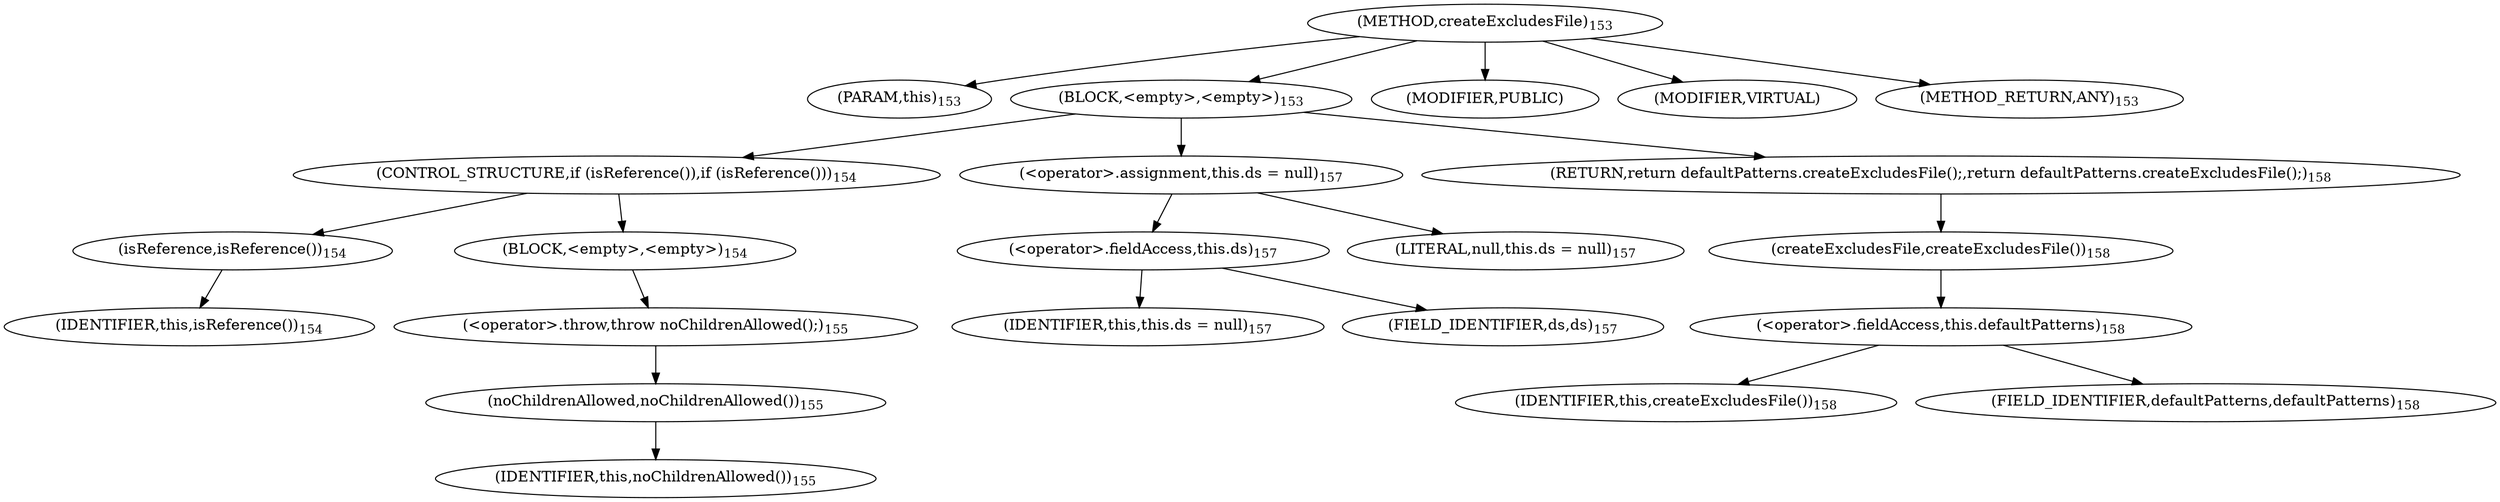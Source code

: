 digraph "createExcludesFile" {  
"436" [label = <(METHOD,createExcludesFile)<SUB>153</SUB>> ]
"34" [label = <(PARAM,this)<SUB>153</SUB>> ]
"437" [label = <(BLOCK,&lt;empty&gt;,&lt;empty&gt;)<SUB>153</SUB>> ]
"438" [label = <(CONTROL_STRUCTURE,if (isReference()),if (isReference()))<SUB>154</SUB>> ]
"439" [label = <(isReference,isReference())<SUB>154</SUB>> ]
"33" [label = <(IDENTIFIER,this,isReference())<SUB>154</SUB>> ]
"440" [label = <(BLOCK,&lt;empty&gt;,&lt;empty&gt;)<SUB>154</SUB>> ]
"441" [label = <(&lt;operator&gt;.throw,throw noChildrenAllowed();)<SUB>155</SUB>> ]
"442" [label = <(noChildrenAllowed,noChildrenAllowed())<SUB>155</SUB>> ]
"35" [label = <(IDENTIFIER,this,noChildrenAllowed())<SUB>155</SUB>> ]
"443" [label = <(&lt;operator&gt;.assignment,this.ds = null)<SUB>157</SUB>> ]
"444" [label = <(&lt;operator&gt;.fieldAccess,this.ds)<SUB>157</SUB>> ]
"445" [label = <(IDENTIFIER,this,this.ds = null)<SUB>157</SUB>> ]
"446" [label = <(FIELD_IDENTIFIER,ds,ds)<SUB>157</SUB>> ]
"447" [label = <(LITERAL,null,this.ds = null)<SUB>157</SUB>> ]
"448" [label = <(RETURN,return defaultPatterns.createExcludesFile();,return defaultPatterns.createExcludesFile();)<SUB>158</SUB>> ]
"449" [label = <(createExcludesFile,createExcludesFile())<SUB>158</SUB>> ]
"450" [label = <(&lt;operator&gt;.fieldAccess,this.defaultPatterns)<SUB>158</SUB>> ]
"451" [label = <(IDENTIFIER,this,createExcludesFile())<SUB>158</SUB>> ]
"452" [label = <(FIELD_IDENTIFIER,defaultPatterns,defaultPatterns)<SUB>158</SUB>> ]
"453" [label = <(MODIFIER,PUBLIC)> ]
"454" [label = <(MODIFIER,VIRTUAL)> ]
"455" [label = <(METHOD_RETURN,ANY)<SUB>153</SUB>> ]
  "436" -> "34" 
  "436" -> "437" 
  "436" -> "453" 
  "436" -> "454" 
  "436" -> "455" 
  "437" -> "438" 
  "437" -> "443" 
  "437" -> "448" 
  "438" -> "439" 
  "438" -> "440" 
  "439" -> "33" 
  "440" -> "441" 
  "441" -> "442" 
  "442" -> "35" 
  "443" -> "444" 
  "443" -> "447" 
  "444" -> "445" 
  "444" -> "446" 
  "448" -> "449" 
  "449" -> "450" 
  "450" -> "451" 
  "450" -> "452" 
}
